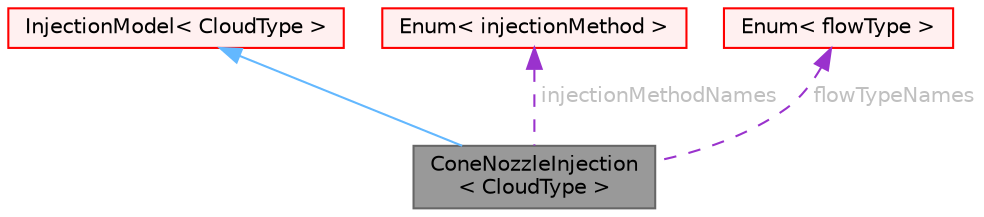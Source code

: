 digraph "ConeNozzleInjection&lt; CloudType &gt;"
{
 // LATEX_PDF_SIZE
  bgcolor="transparent";
  edge [fontname=Helvetica,fontsize=10,labelfontname=Helvetica,labelfontsize=10];
  node [fontname=Helvetica,fontsize=10,shape=box,height=0.2,width=0.4];
  Node1 [id="Node000001",label="ConeNozzleInjection\l\< CloudType \>",height=0.2,width=0.4,color="gray40", fillcolor="grey60", style="filled", fontcolor="black",tooltip="Cone injection."];
  Node2 -> Node1 [id="edge1_Node000001_Node000002",dir="back",color="steelblue1",style="solid",tooltip=" "];
  Node2 [id="Node000002",label="InjectionModel\< CloudType \>",height=0.2,width=0.4,color="red", fillcolor="#FFF0F0", style="filled",URL="$classFoam_1_1InjectionModel.html",tooltip="Templated injection model class."];
  Node33 -> Node1 [id="edge2_Node000001_Node000033",dir="back",color="darkorchid3",style="dashed",tooltip=" ",label=" injectionMethodNames",fontcolor="grey" ];
  Node33 [id="Node000033",label="Enum\< injectionMethod \>",height=0.2,width=0.4,color="red", fillcolor="#FFF0F0", style="filled",URL="$classFoam_1_1Enum.html",tooltip=" "];
  Node34 -> Node1 [id="edge3_Node000001_Node000034",dir="back",color="darkorchid3",style="dashed",tooltip=" ",label=" flowTypeNames",fontcolor="grey" ];
  Node34 [id="Node000034",label="Enum\< flowType \>",height=0.2,width=0.4,color="red", fillcolor="#FFF0F0", style="filled",URL="$classFoam_1_1Enum.html",tooltip=" "];
}
